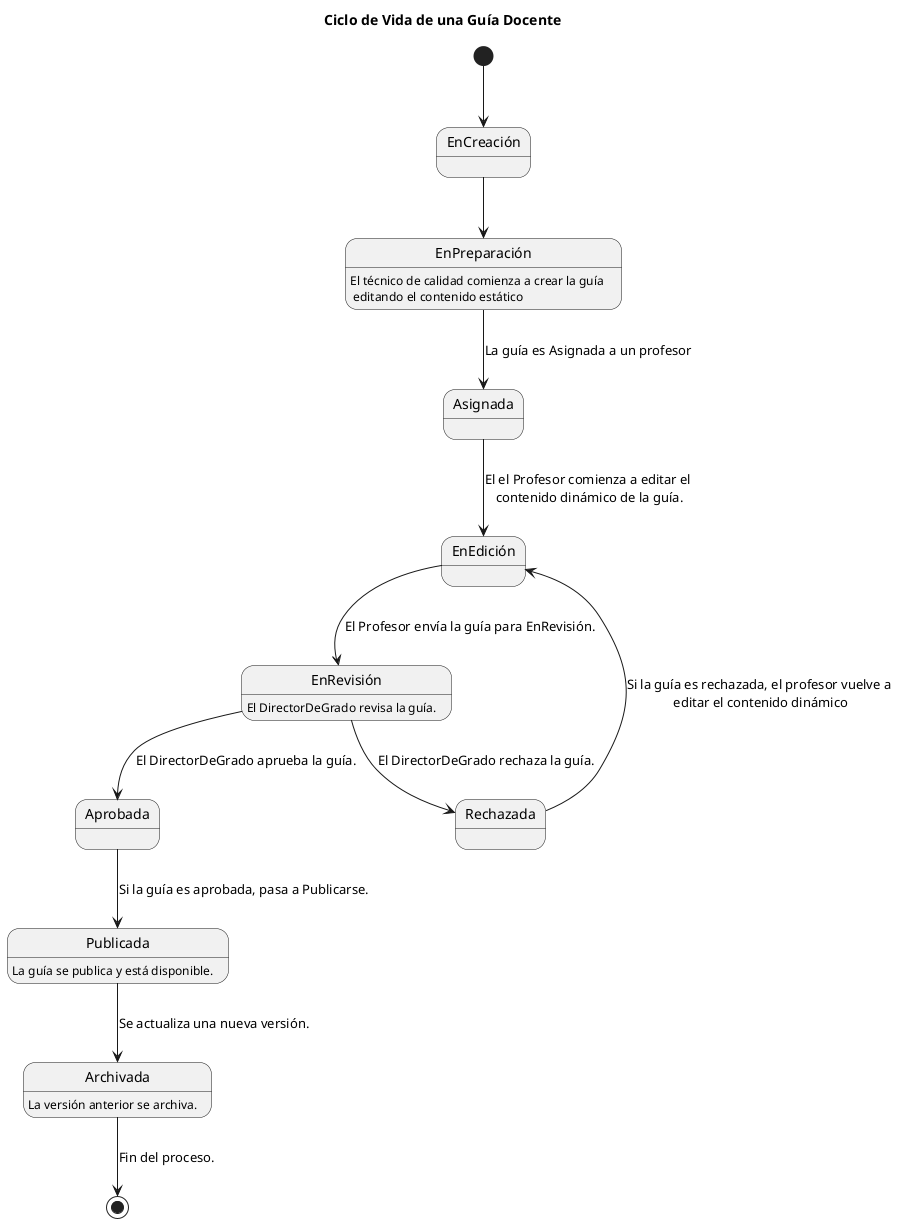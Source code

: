 @startuml Diagrama de Estados
title Ciclo de Vida de una Guía Docente

[*] --> EnCreación
EnCreación --> EnPreparación
EnPreparación: El técnico de calidad comienza a crear la guía \n editando el contenido estático

EnPreparación --> Asignada : La guía es Asignada a un profesor
Asignada --> EnEdición : El el Profesor comienza a editar el\n contenido dinámico de la guía.

EnEdición --> EnRevisión : El Profesor envía la guía para EnRevisión.
EnRevisión : El DirectorDeGrado revisa la guía.

EnRevisión --> Aprobada : El DirectorDeGrado aprueba la guía.
EnRevisión --> Rechazada : El DirectorDeGrado rechaza la guía.

Rechazada --> EnEdición : Si la guía es rechazada, el profesor vuelve a\n editar el contenido dinámico

Aprobada --> Publicada : Si la guía es aprobada, pasa a Publicarse.

Publicada : La guía se publica y está disponible.

Publicada --> Archivada : Se actualiza una nueva versión.

Archivada : La versión anterior se archiva.

Archivada --> [*] : Fin del proceso.
@enduml
